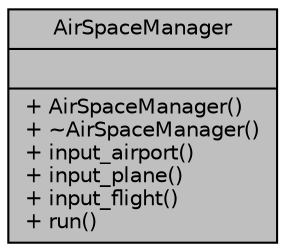 digraph "AirSpaceManager"
{
 // LATEX_PDF_SIZE
  bgcolor="transparent";
  edge [fontname="Helvetica",fontsize="10",labelfontname="Helvetica",labelfontsize="10"];
  node [fontname="Helvetica",fontsize="10",shape=record];
  Node1 [label="{AirSpaceManager\n||+ AirSpaceManager()\l+ ~AirSpaceManager()\l+ input_airport()\l+ input_plane()\l+ input_flight()\l+ run()\l}",height=0.2,width=0.4,color="black", fillcolor="grey75", style="filled", fontcolor="black",tooltip="A class to manage airports, planes, and flights for optimizing airline resources."];
}
